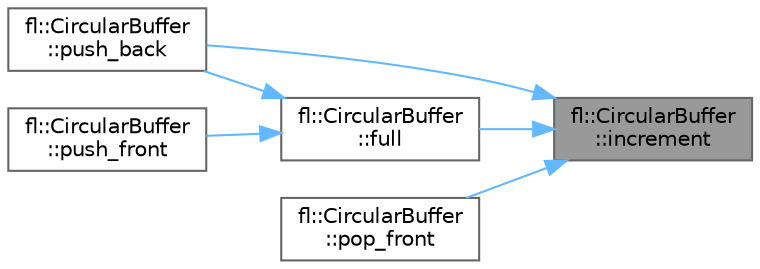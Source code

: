 digraph "fl::CircularBuffer::increment"
{
 // LATEX_PDF_SIZE
  bgcolor="transparent";
  edge [fontname=Helvetica,fontsize=10,labelfontname=Helvetica,labelfontsize=10];
  node [fontname=Helvetica,fontsize=10,shape=box,height=0.2,width=0.4];
  rankdir="RL";
  Node1 [id="Node000001",label="fl::CircularBuffer\l::increment",height=0.2,width=0.4,color="gray40", fillcolor="grey60", style="filled", fontcolor="black",tooltip=" "];
  Node1 -> Node2 [id="edge1_Node000001_Node000002",dir="back",color="steelblue1",style="solid",tooltip=" "];
  Node2 [id="Node000002",label="fl::CircularBuffer\l::full",height=0.2,width=0.4,color="grey40", fillcolor="white", style="filled",URL="$d2/d4f/classfl_1_1_circular_buffer_a62c12de0a321ce050f6c94f4f4eb6c28.html#a62c12de0a321ce050f6c94f4f4eb6c28",tooltip=" "];
  Node2 -> Node3 [id="edge2_Node000002_Node000003",dir="back",color="steelblue1",style="solid",tooltip=" "];
  Node3 [id="Node000003",label="fl::CircularBuffer\l::push_back",height=0.2,width=0.4,color="grey40", fillcolor="white", style="filled",URL="$d2/d4f/classfl_1_1_circular_buffer_adbeb1dee7527ceca6098ce36eaae6604.html#adbeb1dee7527ceca6098ce36eaae6604",tooltip=" "];
  Node2 -> Node4 [id="edge3_Node000002_Node000004",dir="back",color="steelblue1",style="solid",tooltip=" "];
  Node4 [id="Node000004",label="fl::CircularBuffer\l::push_front",height=0.2,width=0.4,color="grey40", fillcolor="white", style="filled",URL="$d2/d4f/classfl_1_1_circular_buffer_ad7aea91a07a0daf154f579066ea95090.html#ad7aea91a07a0daf154f579066ea95090",tooltip=" "];
  Node1 -> Node5 [id="edge4_Node000001_Node000005",dir="back",color="steelblue1",style="solid",tooltip=" "];
  Node5 [id="Node000005",label="fl::CircularBuffer\l::pop_front",height=0.2,width=0.4,color="grey40", fillcolor="white", style="filled",URL="$d2/d4f/classfl_1_1_circular_buffer_a38d9bc90fee7220eee20131d2b875f72.html#a38d9bc90fee7220eee20131d2b875f72",tooltip=" "];
  Node1 -> Node3 [id="edge5_Node000001_Node000003",dir="back",color="steelblue1",style="solid",tooltip=" "];
}
